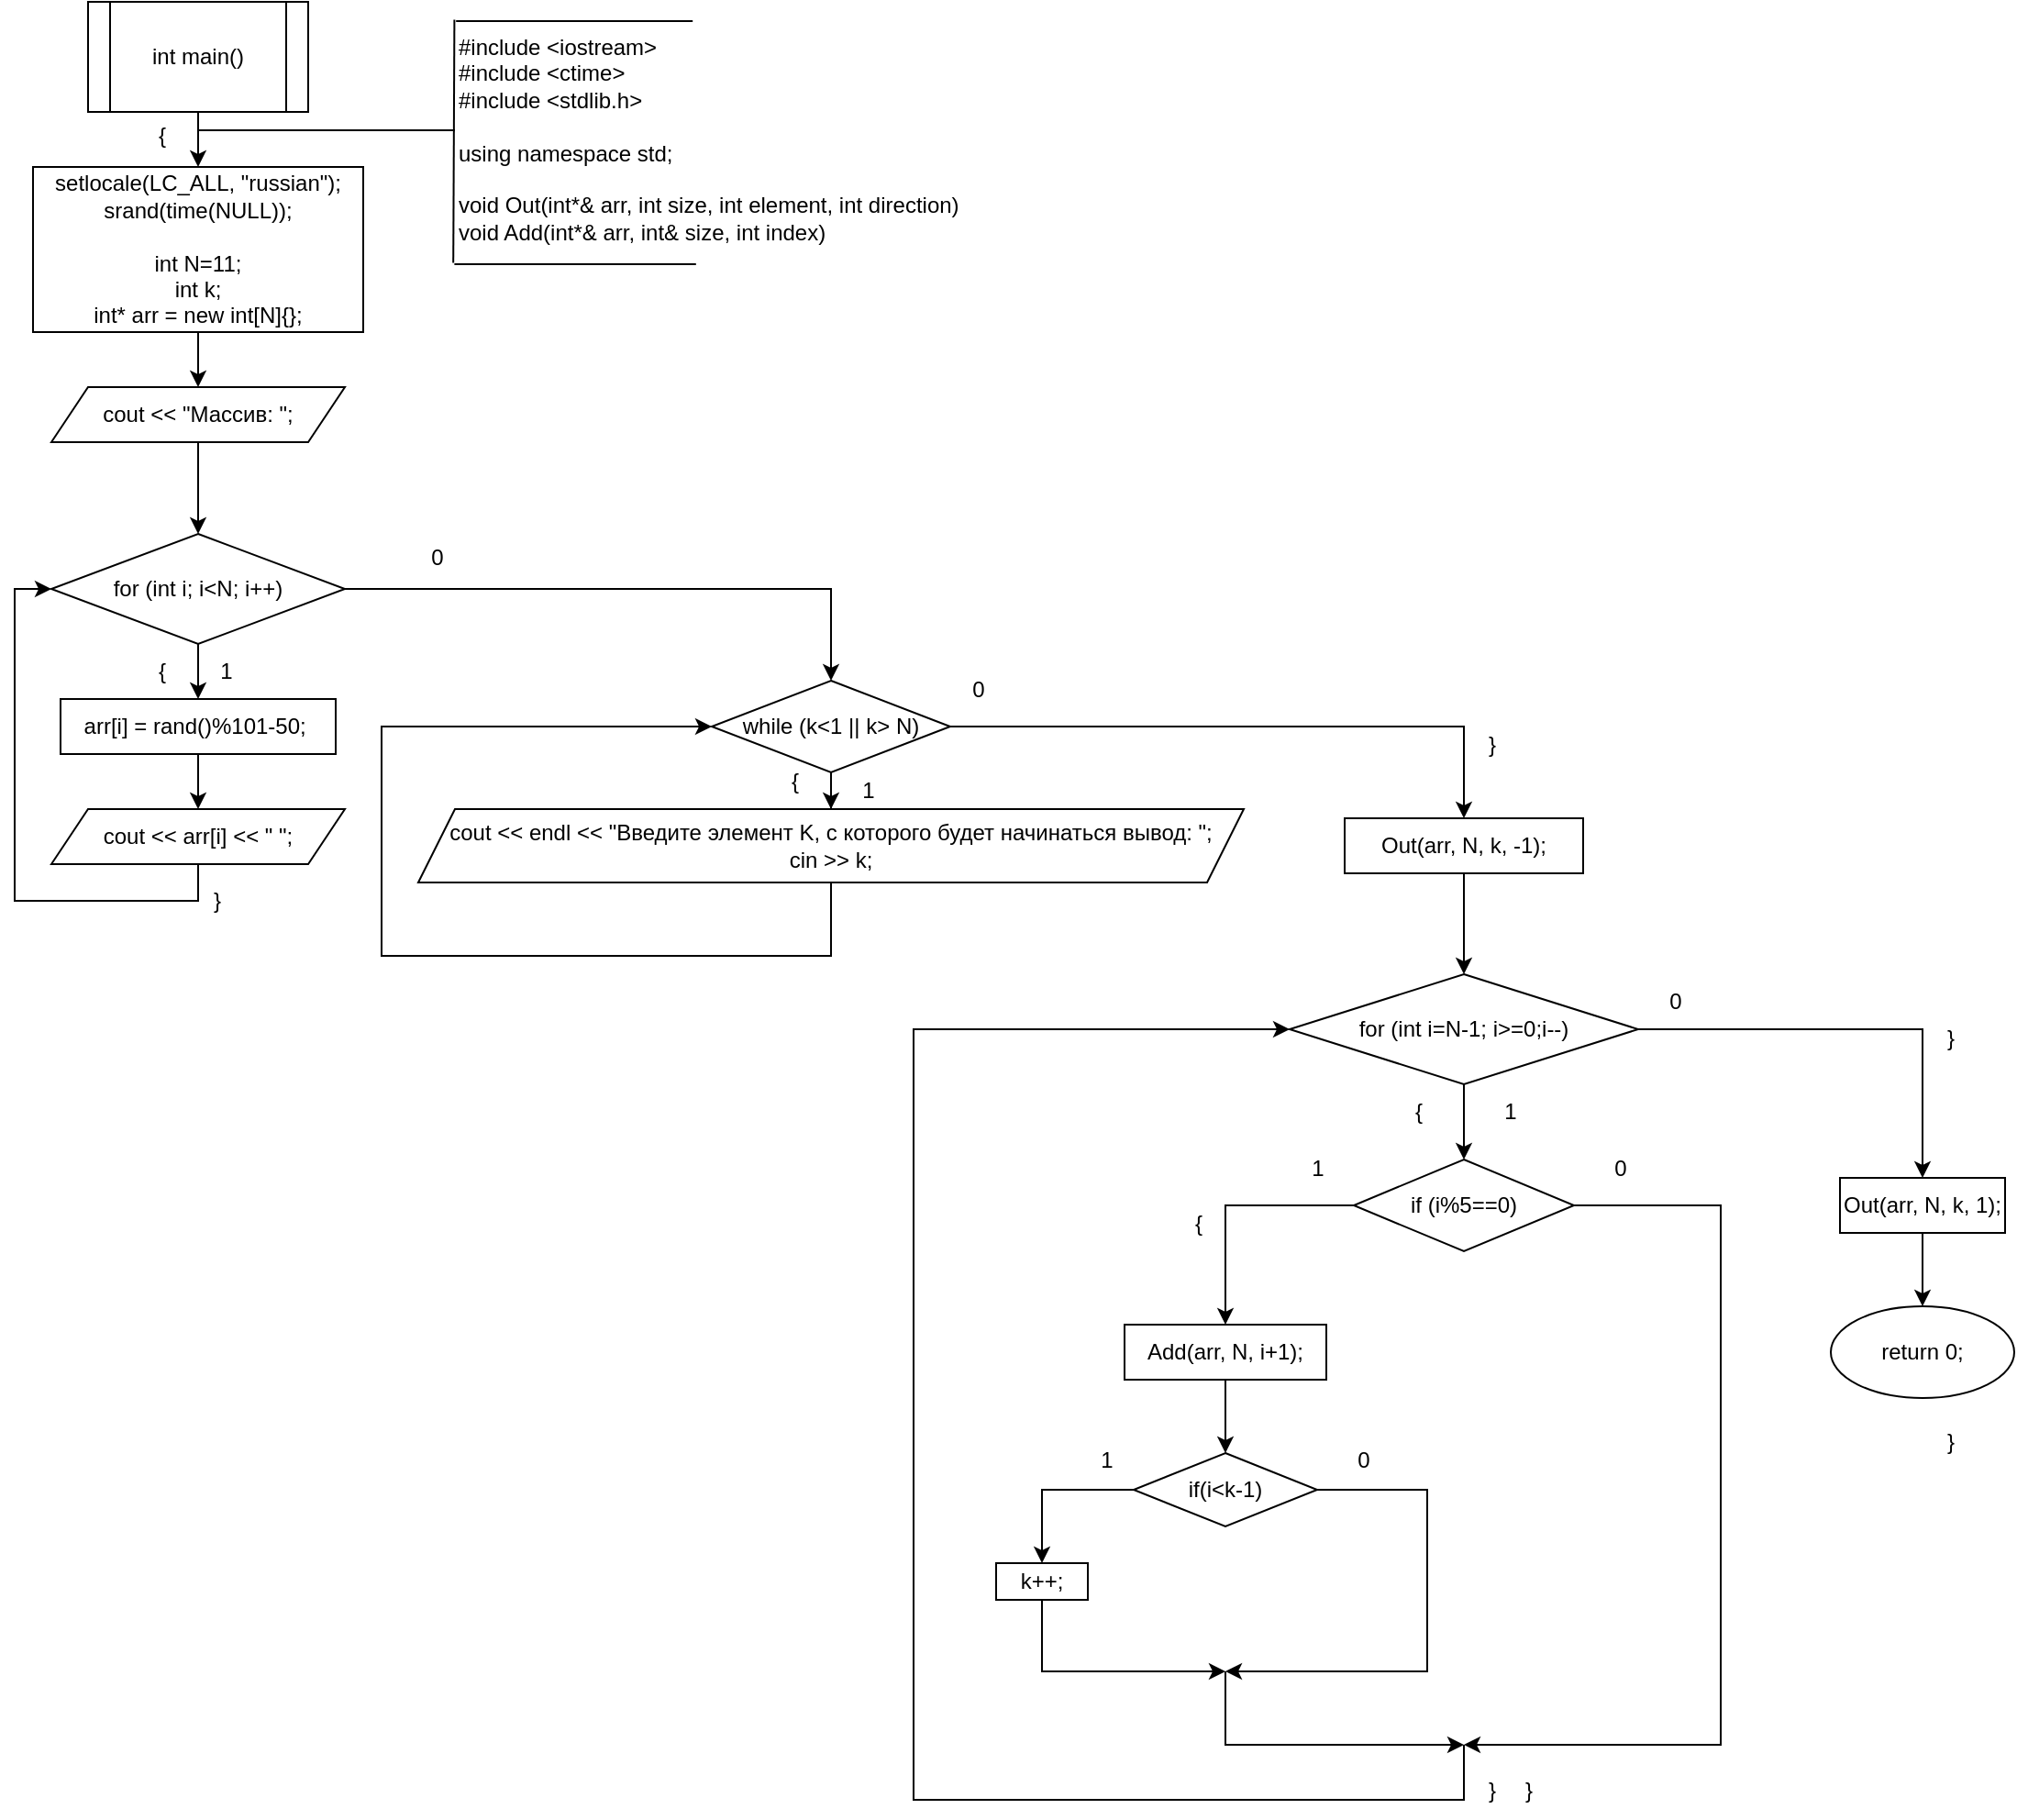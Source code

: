 <mxfile version="26.1.0" pages="3">
  <diagram name="Страница — 1" id="7SsG0ymOeD3le_J5JjgD">
    <mxGraphModel dx="794" dy="1148" grid="1" gridSize="10" guides="1" tooltips="1" connect="1" arrows="1" fold="1" page="1" pageScale="1" pageWidth="827" pageHeight="1169" math="0" shadow="0">
      <root>
        <mxCell id="0" />
        <mxCell id="1" parent="0" />
        <mxCell id="g4MdQQsWwCCjeB5rSml4-1" value="#include &amp;lt;iostream&amp;gt; &lt;br&gt;#include &amp;lt;ctime&amp;gt; &lt;br&gt;#include &amp;lt;stdlib.h&amp;gt; &lt;br&gt;&lt;br&gt;&lt;div style=&quot;&quot;&gt;&lt;span style=&quot;background-color: transparent; color: light-dark(rgb(0, 0, 0), rgb(255, 255, 255));&quot;&gt;using namespace std;&lt;/span&gt;&lt;/div&gt;&lt;br&gt;void Out(int*&amp;amp; arr, int size, int element, int direction)&amp;nbsp;&lt;br&gt;void Add(int*&amp;amp; arr, int&amp;amp; size, int index)" style="text;html=1;align=left;verticalAlign=middle;resizable=0;points=[];autosize=1;strokeColor=none;fillColor=none;" parent="1" vertex="1">
          <mxGeometry x="580" y="510" width="300" height="130" as="geometry" />
        </mxCell>
        <mxCell id="g4MdQQsWwCCjeB5rSml4-19" style="edgeStyle=orthogonalEdgeStyle;rounded=0;orthogonalLoop=1;jettySize=auto;html=1;entryX=0.5;entryY=0;entryDx=0;entryDy=0;" parent="1" source="g4MdQQsWwCCjeB5rSml4-2" target="g4MdQQsWwCCjeB5rSml4-3" edge="1">
          <mxGeometry relative="1" as="geometry" />
        </mxCell>
        <mxCell id="g4MdQQsWwCCjeB5rSml4-2" value="int main()" style="shape=process;whiteSpace=wrap;html=1;backgroundOutline=1;" parent="1" vertex="1">
          <mxGeometry x="380" y="500" width="120" height="60" as="geometry" />
        </mxCell>
        <mxCell id="g4MdQQsWwCCjeB5rSml4-20" style="edgeStyle=orthogonalEdgeStyle;rounded=0;orthogonalLoop=1;jettySize=auto;html=1;" parent="1" source="g4MdQQsWwCCjeB5rSml4-3" target="g4MdQQsWwCCjeB5rSml4-4" edge="1">
          <mxGeometry relative="1" as="geometry" />
        </mxCell>
        <mxCell id="g4MdQQsWwCCjeB5rSml4-3" value="setlocale(LC_ALL, &quot;russian&quot;); srand(time(NULL)); &lt;br&gt;&lt;br&gt;int N=11;&lt;br&gt;int k; &lt;br&gt;int* arr = new int[N]{};" style="rounded=0;whiteSpace=wrap;html=1;" parent="1" vertex="1">
          <mxGeometry x="350" y="590" width="180" height="90" as="geometry" />
        </mxCell>
        <mxCell id="g4MdQQsWwCCjeB5rSml4-21" style="edgeStyle=orthogonalEdgeStyle;rounded=0;orthogonalLoop=1;jettySize=auto;html=1;entryX=0.5;entryY=0;entryDx=0;entryDy=0;" parent="1" source="g4MdQQsWwCCjeB5rSml4-4" target="g4MdQQsWwCCjeB5rSml4-5" edge="1">
          <mxGeometry relative="1" as="geometry" />
        </mxCell>
        <mxCell id="g4MdQQsWwCCjeB5rSml4-4" value="cout &amp;lt;&amp;lt; &quot;Массив: &quot;;" style="shape=parallelogram;perimeter=parallelogramPerimeter;whiteSpace=wrap;html=1;fixedSize=1;" parent="1" vertex="1">
          <mxGeometry x="360" y="710" width="160" height="30" as="geometry" />
        </mxCell>
        <mxCell id="g4MdQQsWwCCjeB5rSml4-22" style="edgeStyle=orthogonalEdgeStyle;rounded=0;orthogonalLoop=1;jettySize=auto;html=1;entryX=0.5;entryY=0;entryDx=0;entryDy=0;" parent="1" source="g4MdQQsWwCCjeB5rSml4-5" target="g4MdQQsWwCCjeB5rSml4-6" edge="1">
          <mxGeometry relative="1" as="geometry" />
        </mxCell>
        <mxCell id="g4MdQQsWwCCjeB5rSml4-28" style="edgeStyle=orthogonalEdgeStyle;rounded=0;orthogonalLoop=1;jettySize=auto;html=1;entryX=0.5;entryY=0;entryDx=0;entryDy=0;" parent="1" source="g4MdQQsWwCCjeB5rSml4-5" target="g4MdQQsWwCCjeB5rSml4-8" edge="1">
          <mxGeometry relative="1" as="geometry" />
        </mxCell>
        <mxCell id="g4MdQQsWwCCjeB5rSml4-5" value="for (int i; i&amp;lt;N; i++)" style="rhombus;whiteSpace=wrap;html=1;" parent="1" vertex="1">
          <mxGeometry x="360" y="790" width="160" height="60" as="geometry" />
        </mxCell>
        <mxCell id="g4MdQQsWwCCjeB5rSml4-23" style="edgeStyle=orthogonalEdgeStyle;rounded=0;orthogonalLoop=1;jettySize=auto;html=1;" parent="1" source="g4MdQQsWwCCjeB5rSml4-6" target="g4MdQQsWwCCjeB5rSml4-7" edge="1">
          <mxGeometry relative="1" as="geometry" />
        </mxCell>
        <mxCell id="g4MdQQsWwCCjeB5rSml4-6" value="arr[i] = rand()%101-50;&amp;nbsp;" style="rounded=0;whiteSpace=wrap;html=1;" parent="1" vertex="1">
          <mxGeometry x="365" y="880" width="150" height="30" as="geometry" />
        </mxCell>
        <mxCell id="g4MdQQsWwCCjeB5rSml4-25" style="edgeStyle=orthogonalEdgeStyle;rounded=0;orthogonalLoop=1;jettySize=auto;html=1;entryX=0;entryY=0.5;entryDx=0;entryDy=0;" parent="1" source="g4MdQQsWwCCjeB5rSml4-7" target="g4MdQQsWwCCjeB5rSml4-5" edge="1">
          <mxGeometry relative="1" as="geometry">
            <mxPoint x="380" y="1370" as="targetPoint" />
            <Array as="points">
              <mxPoint x="440" y="990" />
              <mxPoint x="340" y="990" />
              <mxPoint x="340" y="820" />
            </Array>
          </mxGeometry>
        </mxCell>
        <mxCell id="g4MdQQsWwCCjeB5rSml4-7" value="cout &amp;lt;&amp;lt; arr[i] &amp;lt;&amp;lt; &quot; &quot;;" style="shape=parallelogram;perimeter=parallelogramPerimeter;whiteSpace=wrap;html=1;fixedSize=1;" parent="1" vertex="1">
          <mxGeometry x="360" y="940" width="160" height="30" as="geometry" />
        </mxCell>
        <mxCell id="g4MdQQsWwCCjeB5rSml4-29" style="edgeStyle=orthogonalEdgeStyle;rounded=0;orthogonalLoop=1;jettySize=auto;html=1;entryX=0.5;entryY=0;entryDx=0;entryDy=0;" parent="1" source="g4MdQQsWwCCjeB5rSml4-8" target="g4MdQQsWwCCjeB5rSml4-9" edge="1">
          <mxGeometry relative="1" as="geometry" />
        </mxCell>
        <mxCell id="g4MdQQsWwCCjeB5rSml4-31" style="edgeStyle=orthogonalEdgeStyle;rounded=0;orthogonalLoop=1;jettySize=auto;html=1;entryX=0.5;entryY=0;entryDx=0;entryDy=0;" parent="1" source="g4MdQQsWwCCjeB5rSml4-8" target="g4MdQQsWwCCjeB5rSml4-10" edge="1">
          <mxGeometry relative="1" as="geometry" />
        </mxCell>
        <mxCell id="g4MdQQsWwCCjeB5rSml4-8" value="while (k&amp;lt;1 || k&amp;gt; N)" style="rhombus;whiteSpace=wrap;html=1;" parent="1" vertex="1">
          <mxGeometry x="720" y="870" width="130" height="50" as="geometry" />
        </mxCell>
        <mxCell id="g4MdQQsWwCCjeB5rSml4-30" style="edgeStyle=orthogonalEdgeStyle;rounded=0;orthogonalLoop=1;jettySize=auto;html=1;entryX=0;entryY=0.5;entryDx=0;entryDy=0;" parent="1" source="g4MdQQsWwCCjeB5rSml4-9" target="g4MdQQsWwCCjeB5rSml4-8" edge="1">
          <mxGeometry relative="1" as="geometry">
            <Array as="points">
              <mxPoint x="785" y="1020" />
              <mxPoint x="540" y="1020" />
              <mxPoint x="540" y="895" />
            </Array>
          </mxGeometry>
        </mxCell>
        <mxCell id="g4MdQQsWwCCjeB5rSml4-9" value="cout &amp;lt;&amp;lt; endl &amp;lt;&amp;lt; &quot;Введите элемент K, с которого будет начинаться вывод: &quot;; &lt;br&gt;cin &amp;gt;&amp;gt; k;" style="shape=parallelogram;perimeter=parallelogramPerimeter;whiteSpace=wrap;html=1;fixedSize=1;" parent="1" vertex="1">
          <mxGeometry x="560" y="940" width="450" height="40" as="geometry" />
        </mxCell>
        <mxCell id="g4MdQQsWwCCjeB5rSml4-32" style="edgeStyle=orthogonalEdgeStyle;rounded=0;orthogonalLoop=1;jettySize=auto;html=1;entryX=0.5;entryY=0;entryDx=0;entryDy=0;" parent="1" source="g4MdQQsWwCCjeB5rSml4-10" target="g4MdQQsWwCCjeB5rSml4-11" edge="1">
          <mxGeometry relative="1" as="geometry" />
        </mxCell>
        <mxCell id="g4MdQQsWwCCjeB5rSml4-10" value="Out(arr, N, k, -1);" style="rounded=0;whiteSpace=wrap;html=1;" parent="1" vertex="1">
          <mxGeometry x="1065" y="945" width="130" height="30" as="geometry" />
        </mxCell>
        <mxCell id="g4MdQQsWwCCjeB5rSml4-33" style="edgeStyle=orthogonalEdgeStyle;rounded=0;orthogonalLoop=1;jettySize=auto;html=1;entryX=0.5;entryY=0;entryDx=0;entryDy=0;" parent="1" source="g4MdQQsWwCCjeB5rSml4-11" target="g4MdQQsWwCCjeB5rSml4-12" edge="1">
          <mxGeometry relative="1" as="geometry" />
        </mxCell>
        <mxCell id="g4MdQQsWwCCjeB5rSml4-45" style="edgeStyle=orthogonalEdgeStyle;rounded=0;orthogonalLoop=1;jettySize=auto;html=1;entryX=0.5;entryY=0;entryDx=0;entryDy=0;" parent="1" source="g4MdQQsWwCCjeB5rSml4-11" target="g4MdQQsWwCCjeB5rSml4-16" edge="1">
          <mxGeometry relative="1" as="geometry" />
        </mxCell>
        <mxCell id="g4MdQQsWwCCjeB5rSml4-11" value="for (int i=N-1; i&gt;=0;i--)" style="rhombus;whiteSpace=wrap;html=1;" parent="1" vertex="1">
          <mxGeometry x="1035" y="1030" width="190" height="60" as="geometry" />
        </mxCell>
        <mxCell id="g4MdQQsWwCCjeB5rSml4-35" style="edgeStyle=orthogonalEdgeStyle;rounded=0;orthogonalLoop=1;jettySize=auto;html=1;entryX=0.5;entryY=0;entryDx=0;entryDy=0;" parent="1" source="g4MdQQsWwCCjeB5rSml4-12" target="g4MdQQsWwCCjeB5rSml4-13" edge="1">
          <mxGeometry relative="1" as="geometry" />
        </mxCell>
        <mxCell id="g4MdQQsWwCCjeB5rSml4-40" style="edgeStyle=orthogonalEdgeStyle;rounded=0;orthogonalLoop=1;jettySize=auto;html=1;" parent="1" source="g4MdQQsWwCCjeB5rSml4-12" edge="1">
          <mxGeometry relative="1" as="geometry">
            <mxPoint x="1130" y="1450" as="targetPoint" />
            <Array as="points">
              <mxPoint x="1270" y="1156" />
              <mxPoint x="1270" y="1450" />
            </Array>
          </mxGeometry>
        </mxCell>
        <mxCell id="g4MdQQsWwCCjeB5rSml4-12" value="if (i%5==0)" style="rhombus;whiteSpace=wrap;html=1;" parent="1" vertex="1">
          <mxGeometry x="1070" y="1131" width="120" height="50" as="geometry" />
        </mxCell>
        <mxCell id="g4MdQQsWwCCjeB5rSml4-36" style="edgeStyle=orthogonalEdgeStyle;rounded=0;orthogonalLoop=1;jettySize=auto;html=1;entryX=0.5;entryY=0;entryDx=0;entryDy=0;" parent="1" source="g4MdQQsWwCCjeB5rSml4-13" target="g4MdQQsWwCCjeB5rSml4-14" edge="1">
          <mxGeometry relative="1" as="geometry" />
        </mxCell>
        <mxCell id="g4MdQQsWwCCjeB5rSml4-13" value="Add(arr, N, i+1);" style="rounded=0;whiteSpace=wrap;html=1;" parent="1" vertex="1">
          <mxGeometry x="945" y="1221" width="110" height="30" as="geometry" />
        </mxCell>
        <mxCell id="g4MdQQsWwCCjeB5rSml4-37" style="edgeStyle=orthogonalEdgeStyle;rounded=0;orthogonalLoop=1;jettySize=auto;html=1;entryX=0.5;entryY=0;entryDx=0;entryDy=0;" parent="1" source="g4MdQQsWwCCjeB5rSml4-14" target="g4MdQQsWwCCjeB5rSml4-15" edge="1">
          <mxGeometry relative="1" as="geometry" />
        </mxCell>
        <mxCell id="g4MdQQsWwCCjeB5rSml4-39" style="edgeStyle=orthogonalEdgeStyle;rounded=0;orthogonalLoop=1;jettySize=auto;html=1;" parent="1" source="g4MdQQsWwCCjeB5rSml4-14" edge="1">
          <mxGeometry relative="1" as="geometry">
            <mxPoint x="1000" y="1410" as="targetPoint" />
            <Array as="points">
              <mxPoint x="1110" y="1311" />
              <mxPoint x="1110" y="1410" />
            </Array>
          </mxGeometry>
        </mxCell>
        <mxCell id="g4MdQQsWwCCjeB5rSml4-14" value="if(i&amp;lt;k-1)" style="rhombus;whiteSpace=wrap;html=1;" parent="1" vertex="1">
          <mxGeometry x="950" y="1291" width="100" height="40" as="geometry" />
        </mxCell>
        <mxCell id="g4MdQQsWwCCjeB5rSml4-38" style="edgeStyle=orthogonalEdgeStyle;rounded=0;orthogonalLoop=1;jettySize=auto;html=1;" parent="1" source="g4MdQQsWwCCjeB5rSml4-15" edge="1">
          <mxGeometry relative="1" as="geometry">
            <mxPoint x="1000" y="1410" as="targetPoint" />
            <Array as="points">
              <mxPoint x="900" y="1410" />
            </Array>
          </mxGeometry>
        </mxCell>
        <mxCell id="g4MdQQsWwCCjeB5rSml4-15" value="k++;" style="rounded=0;whiteSpace=wrap;html=1;" parent="1" vertex="1">
          <mxGeometry x="875" y="1351" width="50" height="20" as="geometry" />
        </mxCell>
        <mxCell id="g4MdQQsWwCCjeB5rSml4-46" style="edgeStyle=orthogonalEdgeStyle;rounded=0;orthogonalLoop=1;jettySize=auto;html=1;entryX=0.5;entryY=0;entryDx=0;entryDy=0;" parent="1" source="g4MdQQsWwCCjeB5rSml4-16" target="g4MdQQsWwCCjeB5rSml4-18" edge="1">
          <mxGeometry relative="1" as="geometry" />
        </mxCell>
        <mxCell id="g4MdQQsWwCCjeB5rSml4-16" value="Out(arr, N, k, 1);" style="rounded=0;whiteSpace=wrap;html=1;" parent="1" vertex="1">
          <mxGeometry x="1335" y="1141" width="90" height="30" as="geometry" />
        </mxCell>
        <mxCell id="g4MdQQsWwCCjeB5rSml4-18" value="return 0;" style="ellipse;whiteSpace=wrap;html=1;" parent="1" vertex="1">
          <mxGeometry x="1330" y="1211" width="100" height="50" as="geometry" />
        </mxCell>
        <mxCell id="g4MdQQsWwCCjeB5rSml4-42" value="" style="endArrow=classic;html=1;rounded=0;" parent="1" edge="1">
          <mxGeometry width="50" height="50" relative="1" as="geometry">
            <mxPoint x="1000" y="1410" as="sourcePoint" />
            <mxPoint x="1130" y="1450" as="targetPoint" />
            <Array as="points">
              <mxPoint x="1000" y="1450" />
              <mxPoint x="1070" y="1450" />
            </Array>
          </mxGeometry>
        </mxCell>
        <mxCell id="g4MdQQsWwCCjeB5rSml4-44" value="" style="endArrow=classic;html=1;rounded=0;entryX=0;entryY=0.5;entryDx=0;entryDy=0;" parent="1" target="g4MdQQsWwCCjeB5rSml4-11" edge="1">
          <mxGeometry width="50" height="50" relative="1" as="geometry">
            <mxPoint x="1130" y="1450" as="sourcePoint" />
            <mxPoint x="1030" y="1060" as="targetPoint" />
            <Array as="points">
              <mxPoint x="1130" y="1480" />
              <mxPoint x="830" y="1480" />
              <mxPoint x="830" y="1060" />
            </Array>
          </mxGeometry>
        </mxCell>
        <mxCell id="g4MdQQsWwCCjeB5rSml4-47" value="" style="endArrow=none;html=1;rounded=0;exitX=-0.003;exitY=1.017;exitDx=0;exitDy=0;exitPerimeter=0;entryX=-0.001;entryY=-0.002;entryDx=0;entryDy=0;entryPerimeter=0;" parent="1" source="g4MdQQsWwCCjeB5rSml4-1" target="g4MdQQsWwCCjeB5rSml4-1" edge="1">
          <mxGeometry width="50" height="50" relative="1" as="geometry">
            <mxPoint x="700" y="590" as="sourcePoint" />
            <mxPoint x="750" y="540" as="targetPoint" />
          </mxGeometry>
        </mxCell>
        <mxCell id="g4MdQQsWwCCjeB5rSml4-48" value="" style="endArrow=none;html=1;rounded=0;entryX=0.432;entryY=0.004;entryDx=0;entryDy=0;entryPerimeter=0;exitX=0.002;exitY=0.004;exitDx=0;exitDy=0;exitPerimeter=0;" parent="1" source="g4MdQQsWwCCjeB5rSml4-1" target="g4MdQQsWwCCjeB5rSml4-1" edge="1">
          <mxGeometry width="50" height="50" relative="1" as="geometry">
            <mxPoint x="650" y="571" as="sourcePoint" />
            <mxPoint x="750" y="540" as="targetPoint" />
          </mxGeometry>
        </mxCell>
        <mxCell id="g4MdQQsWwCCjeB5rSml4-49" value="" style="endArrow=none;html=1;rounded=0;entryX=0.438;entryY=1.023;entryDx=0;entryDy=0;entryPerimeter=0;exitX=-0.001;exitY=1.023;exitDx=0;exitDy=0;exitPerimeter=0;" parent="1" source="g4MdQQsWwCCjeB5rSml4-1" target="g4MdQQsWwCCjeB5rSml4-1" edge="1">
          <mxGeometry width="50" height="50" relative="1" as="geometry">
            <mxPoint x="700" y="690" as="sourcePoint" />
            <mxPoint x="832" y="690" as="targetPoint" />
          </mxGeometry>
        </mxCell>
        <mxCell id="g4MdQQsWwCCjeB5rSml4-50" value="" style="endArrow=none;html=1;rounded=0;" parent="1" edge="1">
          <mxGeometry width="50" height="50" relative="1" as="geometry">
            <mxPoint x="580" y="570" as="sourcePoint" />
            <mxPoint x="440" y="570" as="targetPoint" />
          </mxGeometry>
        </mxCell>
        <mxCell id="g4MdQQsWwCCjeB5rSml4-51" value="{" style="text;html=1;align=center;verticalAlign=middle;resizable=0;points=[];autosize=1;strokeColor=none;fillColor=none;" parent="1" vertex="1">
          <mxGeometry x="405" y="558" width="30" height="30" as="geometry" />
        </mxCell>
        <mxCell id="g4MdQQsWwCCjeB5rSml4-52" value="}" style="text;html=1;align=center;verticalAlign=middle;resizable=0;points=[];autosize=1;strokeColor=none;fillColor=none;" parent="1" vertex="1">
          <mxGeometry x="1380" y="1270" width="30" height="30" as="geometry" />
        </mxCell>
        <mxCell id="g4MdQQsWwCCjeB5rSml4-53" value="{" style="text;html=1;align=center;verticalAlign=middle;resizable=0;points=[];autosize=1;strokeColor=none;fillColor=none;" parent="1" vertex="1">
          <mxGeometry x="405" y="850" width="30" height="30" as="geometry" />
        </mxCell>
        <mxCell id="g4MdQQsWwCCjeB5rSml4-54" value="{" style="text;html=1;align=center;verticalAlign=middle;resizable=0;points=[];autosize=1;strokeColor=none;fillColor=none;" parent="1" vertex="1">
          <mxGeometry x="750" y="910" width="30" height="30" as="geometry" />
        </mxCell>
        <mxCell id="g4MdQQsWwCCjeB5rSml4-55" value="{" style="text;html=1;align=center;verticalAlign=middle;resizable=0;points=[];autosize=1;strokeColor=none;fillColor=none;" parent="1" vertex="1">
          <mxGeometry x="1090" y="1090" width="30" height="30" as="geometry" />
        </mxCell>
        <mxCell id="g4MdQQsWwCCjeB5rSml4-56" value="{" style="text;html=1;align=center;verticalAlign=middle;resizable=0;points=[];autosize=1;strokeColor=none;fillColor=none;" parent="1" vertex="1">
          <mxGeometry x="970" y="1151" width="30" height="30" as="geometry" />
        </mxCell>
        <mxCell id="g4MdQQsWwCCjeB5rSml4-57" value="}" style="text;html=1;align=center;verticalAlign=middle;resizable=0;points=[];autosize=1;strokeColor=none;fillColor=none;" parent="1" vertex="1">
          <mxGeometry x="1130" y="1460" width="30" height="30" as="geometry" />
        </mxCell>
        <mxCell id="g4MdQQsWwCCjeB5rSml4-58" value="}" style="text;html=1;align=center;verticalAlign=middle;resizable=0;points=[];autosize=1;strokeColor=none;fillColor=none;" parent="1" vertex="1">
          <mxGeometry x="1380" y="1050" width="30" height="30" as="geometry" />
        </mxCell>
        <mxCell id="g4MdQQsWwCCjeB5rSml4-59" value="}" style="text;html=1;align=center;verticalAlign=middle;resizable=0;points=[];autosize=1;strokeColor=none;fillColor=none;" parent="1" vertex="1">
          <mxGeometry x="1130" y="890" width="30" height="30" as="geometry" />
        </mxCell>
        <mxCell id="g4MdQQsWwCCjeB5rSml4-60" value="}" style="text;html=1;align=center;verticalAlign=middle;resizable=0;points=[];autosize=1;strokeColor=none;fillColor=none;" parent="1" vertex="1">
          <mxGeometry x="435" y="975" width="30" height="30" as="geometry" />
        </mxCell>
        <mxCell id="g4MdQQsWwCCjeB5rSml4-61" value="}" style="text;html=1;align=center;verticalAlign=middle;resizable=0;points=[];autosize=1;strokeColor=none;fillColor=none;" parent="1" vertex="1">
          <mxGeometry x="1150" y="1460" width="30" height="30" as="geometry" />
        </mxCell>
        <mxCell id="g4MdQQsWwCCjeB5rSml4-62" value="1" style="text;html=1;align=center;verticalAlign=middle;resizable=0;points=[];autosize=1;strokeColor=none;fillColor=none;" parent="1" vertex="1">
          <mxGeometry x="1140" y="1090" width="30" height="30" as="geometry" />
        </mxCell>
        <mxCell id="g4MdQQsWwCCjeB5rSml4-63" value="1" style="text;html=1;align=center;verticalAlign=middle;resizable=0;points=[];autosize=1;strokeColor=none;fillColor=none;" parent="1" vertex="1">
          <mxGeometry x="1035" y="1121" width="30" height="30" as="geometry" />
        </mxCell>
        <mxCell id="g4MdQQsWwCCjeB5rSml4-64" value="1" style="text;html=1;align=center;verticalAlign=middle;resizable=0;points=[];autosize=1;strokeColor=none;fillColor=none;" parent="1" vertex="1">
          <mxGeometry x="920" y="1280" width="30" height="30" as="geometry" />
        </mxCell>
        <mxCell id="g4MdQQsWwCCjeB5rSml4-65" value="1" style="text;html=1;align=center;verticalAlign=middle;resizable=0;points=[];autosize=1;strokeColor=none;fillColor=none;" parent="1" vertex="1">
          <mxGeometry x="790" y="915" width="30" height="30" as="geometry" />
        </mxCell>
        <mxCell id="g4MdQQsWwCCjeB5rSml4-66" value="1" style="text;html=1;align=center;verticalAlign=middle;resizable=0;points=[];autosize=1;strokeColor=none;fillColor=none;" parent="1" vertex="1">
          <mxGeometry x="440" y="850" width="30" height="30" as="geometry" />
        </mxCell>
        <mxCell id="g4MdQQsWwCCjeB5rSml4-67" value="0" style="text;html=1;align=center;verticalAlign=middle;resizable=0;points=[];autosize=1;strokeColor=none;fillColor=none;" parent="1" vertex="1">
          <mxGeometry x="555" y="788" width="30" height="30" as="geometry" />
        </mxCell>
        <mxCell id="g4MdQQsWwCCjeB5rSml4-68" value="0" style="text;html=1;align=center;verticalAlign=middle;resizable=0;points=[];autosize=1;strokeColor=none;fillColor=none;" parent="1" vertex="1">
          <mxGeometry x="850" y="860" width="30" height="30" as="geometry" />
        </mxCell>
        <mxCell id="g4MdQQsWwCCjeB5rSml4-69" value="0" style="text;html=1;align=center;verticalAlign=middle;resizable=0;points=[];autosize=1;strokeColor=none;fillColor=none;" parent="1" vertex="1">
          <mxGeometry x="1230" y="1030" width="30" height="30" as="geometry" />
        </mxCell>
        <mxCell id="g4MdQQsWwCCjeB5rSml4-70" value="0" style="text;html=1;align=center;verticalAlign=middle;resizable=0;points=[];autosize=1;strokeColor=none;fillColor=none;" parent="1" vertex="1">
          <mxGeometry x="1200" y="1121" width="30" height="30" as="geometry" />
        </mxCell>
        <mxCell id="g4MdQQsWwCCjeB5rSml4-71" value="0" style="text;html=1;align=center;verticalAlign=middle;resizable=0;points=[];autosize=1;strokeColor=none;fillColor=none;" parent="1" vertex="1">
          <mxGeometry x="1060" y="1280" width="30" height="30" as="geometry" />
        </mxCell>
      </root>
    </mxGraphModel>
  </diagram>
  <diagram id="0-x2fUHRnt19xgztSP9Q" name="Страница — 2">
    <mxGraphModel dx="794" dy="1148" grid="1" gridSize="10" guides="1" tooltips="1" connect="1" arrows="1" fold="1" page="1" pageScale="1" pageWidth="827" pageHeight="1169" math="0" shadow="0">
      <root>
        <mxCell id="0" />
        <mxCell id="1" parent="0" />
        <mxCell id="0eu3qz_Yr8Niottaak5U-5" value="" style="edgeStyle=orthogonalEdgeStyle;rounded=0;orthogonalLoop=1;jettySize=auto;html=1;" edge="1" parent="1" source="0eu3qz_Yr8Niottaak5U-1" target="0eu3qz_Yr8Niottaak5U-4">
          <mxGeometry relative="1" as="geometry" />
        </mxCell>
        <mxCell id="0eu3qz_Yr8Niottaak5U-1" value="void Add(int*&amp;amp; arr, int&amp;amp; size, int index)" style="shape=process;whiteSpace=wrap;html=1;backgroundOutline=1;" vertex="1" parent="1">
          <mxGeometry x="350" y="560" width="270" height="30" as="geometry" />
        </mxCell>
        <mxCell id="0eu3qz_Yr8Niottaak5U-7" value="" style="edgeStyle=orthogonalEdgeStyle;rounded=0;orthogonalLoop=1;jettySize=auto;html=1;" edge="1" parent="1" source="0eu3qz_Yr8Niottaak5U-4" target="0eu3qz_Yr8Niottaak5U-6">
          <mxGeometry relative="1" as="geometry" />
        </mxCell>
        <mxCell id="0eu3qz_Yr8Niottaak5U-4" value="int* newarr = new int[++size];" style="whiteSpace=wrap;html=1;" vertex="1" parent="1">
          <mxGeometry x="392.5" y="630" width="185" height="25" as="geometry" />
        </mxCell>
        <mxCell id="0eu3qz_Yr8Niottaak5U-9" value="" style="edgeStyle=orthogonalEdgeStyle;rounded=0;orthogonalLoop=1;jettySize=auto;html=1;" edge="1" parent="1" source="0eu3qz_Yr8Niottaak5U-6" target="0eu3qz_Yr8Niottaak5U-8">
          <mxGeometry relative="1" as="geometry" />
        </mxCell>
        <mxCell id="0eu3qz_Yr8Niottaak5U-6" value="for (int i = 0; i &amp;lt; size; i++)" style="rhombus;whiteSpace=wrap;html=1;" vertex="1" parent="1">
          <mxGeometry x="397.5" y="700" width="175" height="45" as="geometry" />
        </mxCell>
        <mxCell id="0eu3qz_Yr8Niottaak5U-15" value="" style="edgeStyle=orthogonalEdgeStyle;rounded=0;orthogonalLoop=1;jettySize=auto;html=1;" edge="1" parent="1" source="0eu3qz_Yr8Niottaak5U-8" target="0eu3qz_Yr8Niottaak5U-14">
          <mxGeometry relative="1" as="geometry" />
        </mxCell>
        <mxCell id="0eu3qz_Yr8Niottaak5U-19" value="" style="edgeStyle=orthogonalEdgeStyle;rounded=0;orthogonalLoop=1;jettySize=auto;html=1;" edge="1" parent="1" source="0eu3qz_Yr8Niottaak5U-8" target="0eu3qz_Yr8Niottaak5U-18">
          <mxGeometry relative="1" as="geometry" />
        </mxCell>
        <mxCell id="0eu3qz_Yr8Niottaak5U-8" value="if (i &amp;lt; index)" style="rhombus;whiteSpace=wrap;html=1;" vertex="1" parent="1">
          <mxGeometry x="437.5" y="800" width="95" height="45" as="geometry" />
        </mxCell>
        <mxCell id="0eu3qz_Yr8Niottaak5U-24" style="edgeStyle=orthogonalEdgeStyle;rounded=0;orthogonalLoop=1;jettySize=auto;html=1;entryX=0.5;entryY=0;entryDx=0;entryDy=0;" edge="1" parent="1" source="0eu3qz_Yr8Niottaak5U-10" target="0eu3qz_Yr8Niottaak5U-11">
          <mxGeometry relative="1" as="geometry" />
        </mxCell>
        <mxCell id="0eu3qz_Yr8Niottaak5U-10" value="ewarr[index] = 0; &lt;br&gt;delete[] arr; &lt;br&gt;arr = newarr; &lt;br&gt;newarr = nullptr;" style="rounded=0;whiteSpace=wrap;html=1;" vertex="1" parent="1">
          <mxGeometry x="421" y="968" width="139" height="80" as="geometry" />
        </mxCell>
        <mxCell id="0eu3qz_Yr8Niottaak5U-11" value="return;" style="ellipse;whiteSpace=wrap;html=1;" vertex="1" parent="1">
          <mxGeometry x="445.75" y="1089" width="89.5" height="41" as="geometry" />
        </mxCell>
        <mxCell id="0eu3qz_Yr8Niottaak5U-22" style="edgeStyle=orthogonalEdgeStyle;rounded=0;orthogonalLoop=1;jettySize=auto;html=1;" edge="1" parent="1" source="0eu3qz_Yr8Niottaak5U-14">
          <mxGeometry relative="1" as="geometry">
            <mxPoint x="490" y="930" as="targetPoint" />
            <Array as="points">
              <mxPoint x="377" y="930" />
              <mxPoint x="481" y="930" />
            </Array>
          </mxGeometry>
        </mxCell>
        <mxCell id="0eu3qz_Yr8Niottaak5U-14" value="newarr[i] = arr[i];" style="whiteSpace=wrap;html=1;" vertex="1" parent="1">
          <mxGeometry x="329" y="870" width="96" height="20" as="geometry" />
        </mxCell>
        <mxCell id="0eu3qz_Yr8Niottaak5U-21" style="edgeStyle=orthogonalEdgeStyle;rounded=0;orthogonalLoop=1;jettySize=auto;html=1;" edge="1" parent="1">
          <mxGeometry relative="1" as="geometry">
            <mxPoint x="490" y="930" as="targetPoint" />
            <mxPoint x="607.5" y="892.5" as="sourcePoint" />
            <Array as="points">
              <mxPoint x="600" y="893" />
              <mxPoint x="600" y="930" />
            </Array>
          </mxGeometry>
        </mxCell>
        <mxCell id="0eu3qz_Yr8Niottaak5U-18" value="newarr[i+1] = arr[i];" style="whiteSpace=wrap;html=1;" vertex="1" parent="1">
          <mxGeometry x="545" y="867.5" width="105" height="25" as="geometry" />
        </mxCell>
        <mxCell id="0eu3qz_Yr8Niottaak5U-23" value="" style="endArrow=classic;html=1;rounded=0;entryX=0.5;entryY=0;entryDx=0;entryDy=0;" edge="1" parent="1" target="0eu3qz_Yr8Niottaak5U-10">
          <mxGeometry width="50" height="50" relative="1" as="geometry">
            <mxPoint x="490" y="930" as="sourcePoint" />
            <mxPoint x="610" y="850" as="targetPoint" />
          </mxGeometry>
        </mxCell>
        <mxCell id="HHl1Tt7kBUcWrGi-hkv2-1" value="{" style="text;html=1;align=center;verticalAlign=middle;resizable=0;points=[];autosize=1;strokeColor=none;fillColor=none;" vertex="1" parent="1">
          <mxGeometry x="460" y="590" width="30" height="30" as="geometry" />
        </mxCell>
        <mxCell id="HHl1Tt7kBUcWrGi-hkv2-2" value="{" style="text;html=1;align=center;verticalAlign=middle;resizable=0;points=[];autosize=1;strokeColor=none;fillColor=none;" vertex="1" parent="1">
          <mxGeometry x="445.75" y="760" width="30" height="30" as="geometry" />
        </mxCell>
        <mxCell id="HHl1Tt7kBUcWrGi-hkv2-3" value="}" style="text;html=1;align=center;verticalAlign=middle;resizable=0;points=[];autosize=1;strokeColor=none;fillColor=none;" vertex="1" parent="1">
          <mxGeometry x="490" y="1130" width="30" height="30" as="geometry" />
        </mxCell>
        <mxCell id="HHl1Tt7kBUcWrGi-hkv2-4" value="}" style="text;html=1;align=center;verticalAlign=middle;resizable=0;points=[];autosize=1;strokeColor=none;fillColor=none;" vertex="1" parent="1">
          <mxGeometry x="490" y="930" width="30" height="30" as="geometry" />
        </mxCell>
        <mxCell id="HHl1Tt7kBUcWrGi-hkv2-5" value="1" style="text;html=1;align=center;verticalAlign=middle;resizable=0;points=[];autosize=1;strokeColor=none;fillColor=none;" vertex="1" parent="1">
          <mxGeometry x="385" y="788" width="30" height="30" as="geometry" />
        </mxCell>
        <mxCell id="HHl1Tt7kBUcWrGi-hkv2-6" value="0&lt;div&gt;&lt;br&gt;&lt;/div&gt;" style="text;html=1;align=center;verticalAlign=middle;resizable=0;points=[];autosize=1;strokeColor=none;fillColor=none;" vertex="1" parent="1">
          <mxGeometry x="545" y="793" width="30" height="40" as="geometry" />
        </mxCell>
      </root>
    </mxGraphModel>
  </diagram>
  <diagram id="MM2CPcXVvMb5IHgmN1Qs" name="Страница — 3">
    <mxGraphModel dx="794" dy="1148" grid="1" gridSize="10" guides="1" tooltips="1" connect="1" arrows="1" fold="1" page="1" pageScale="1" pageWidth="827" pageHeight="1169" math="0" shadow="0">
      <root>
        <mxCell id="0" />
        <mxCell id="1" parent="0" />
        <mxCell id="PkfQ-GFU2D7TRt9dal-S-2" value="" style="edgeStyle=orthogonalEdgeStyle;rounded=0;orthogonalLoop=1;jettySize=auto;html=1;" edge="1" parent="1" source="OlEWg4sDAg07vDbD__-E-1" target="PkfQ-GFU2D7TRt9dal-S-1">
          <mxGeometry relative="1" as="geometry" />
        </mxCell>
        <mxCell id="OlEWg4sDAg07vDbD__-E-1" value="void Out(int*&amp;amp; arr, int size, int element, int direction)" style="shape=process;whiteSpace=wrap;html=1;backgroundOutline=1;" vertex="1" parent="1">
          <mxGeometry x="270" y="565" width="370" height="20" as="geometry" />
        </mxCell>
        <mxCell id="cTM4XGNSAMlmWVpTbCpm-3" style="edgeStyle=orthogonalEdgeStyle;rounded=0;orthogonalLoop=1;jettySize=auto;html=1;entryX=0.5;entryY=0;entryDx=0;entryDy=0;" edge="1" parent="1" source="PkfQ-GFU2D7TRt9dal-S-1" target="cTM4XGNSAMlmWVpTbCpm-2">
          <mxGeometry relative="1" as="geometry" />
        </mxCell>
        <mxCell id="PkfQ-GFU2D7TRt9dal-S-1" value="bool end = false;" style="whiteSpace=wrap;html=1;" vertex="1" parent="1">
          <mxGeometry x="402.5" y="620" width="105" height="25" as="geometry" />
        </mxCell>
        <mxCell id="PkfQ-GFU2D7TRt9dal-S-10" value="" style="edgeStyle=orthogonalEdgeStyle;rounded=0;orthogonalLoop=1;jettySize=auto;html=1;" edge="1" parent="1" source="PkfQ-GFU2D7TRt9dal-S-3" target="PkfQ-GFU2D7TRt9dal-S-9">
          <mxGeometry relative="1" as="geometry" />
        </mxCell>
        <mxCell id="PkfQ-GFU2D7TRt9dal-S-16" style="edgeStyle=orthogonalEdgeStyle;rounded=0;orthogonalLoop=1;jettySize=auto;html=1;" edge="1" parent="1" source="PkfQ-GFU2D7TRt9dal-S-3">
          <mxGeometry relative="1" as="geometry">
            <mxPoint x="455" y="988" as="targetPoint" />
            <Array as="points">
              <mxPoint x="550" y="766" />
              <mxPoint x="550" y="988" />
            </Array>
          </mxGeometry>
        </mxCell>
        <mxCell id="PkfQ-GFU2D7TRt9dal-S-3" value="if (end)" style="rhombus;whiteSpace=wrap;html=1;" vertex="1" parent="1">
          <mxGeometry x="412.5" y="748" width="85" height="35" as="geometry" />
        </mxCell>
        <mxCell id="PkfQ-GFU2D7TRt9dal-S-12" value="" style="edgeStyle=orthogonalEdgeStyle;rounded=0;orthogonalLoop=1;jettySize=auto;html=1;" edge="1" parent="1" source="PkfQ-GFU2D7TRt9dal-S-9" target="PkfQ-GFU2D7TRt9dal-S-11">
          <mxGeometry relative="1" as="geometry">
            <Array as="points">
              <mxPoint x="253" y="833" />
            </Array>
          </mxGeometry>
        </mxCell>
        <mxCell id="PkfQ-GFU2D7TRt9dal-S-13" style="edgeStyle=orthogonalEdgeStyle;rounded=0;orthogonalLoop=1;jettySize=auto;html=1;" edge="1" parent="1" source="PkfQ-GFU2D7TRt9dal-S-9">
          <mxGeometry relative="1" as="geometry">
            <mxPoint x="346.25" y="958" as="targetPoint" />
            <Array as="points">
              <mxPoint x="430" y="833" />
              <mxPoint x="430" y="958" />
            </Array>
          </mxGeometry>
        </mxCell>
        <mxCell id="PkfQ-GFU2D7TRt9dal-S-9" value="if (i==element)" style="rhombus;whiteSpace=wrap;html=1;" vertex="1" parent="1">
          <mxGeometry x="290" y="808" width="112.5" height="50" as="geometry" />
        </mxCell>
        <mxCell id="PkfQ-GFU2D7TRt9dal-S-14" style="edgeStyle=orthogonalEdgeStyle;rounded=0;orthogonalLoop=1;jettySize=auto;html=1;" edge="1" parent="1" source="PkfQ-GFU2D7TRt9dal-S-11">
          <mxGeometry relative="1" as="geometry">
            <mxPoint x="350" y="958" as="targetPoint" />
            <Array as="points">
              <mxPoint x="253" y="958" />
            </Array>
          </mxGeometry>
        </mxCell>
        <mxCell id="PkfQ-GFU2D7TRt9dal-S-11" value="i=-1; &lt;br&gt;continue;" style="whiteSpace=wrap;html=1;" vertex="1" parent="1">
          <mxGeometry x="210" y="878" width="86.25" height="35" as="geometry" />
        </mxCell>
        <mxCell id="PkfQ-GFU2D7TRt9dal-S-15" value="" style="endArrow=classic;html=1;rounded=0;" edge="1" parent="1">
          <mxGeometry width="50" height="50" relative="1" as="geometry">
            <mxPoint x="350" y="958" as="sourcePoint" />
            <mxPoint x="460" y="988" as="targetPoint" />
            <Array as="points">
              <mxPoint x="350" y="988" />
            </Array>
          </mxGeometry>
        </mxCell>
        <mxCell id="PkfQ-GFU2D7TRt9dal-S-17" value="" style="endArrow=classic;html=1;rounded=0;" edge="1" parent="1">
          <mxGeometry width="50" height="50" relative="1" as="geometry">
            <mxPoint x="458" y="988" as="sourcePoint" />
            <mxPoint x="458" y="1028" as="targetPoint" />
          </mxGeometry>
        </mxCell>
        <mxCell id="PkfQ-GFU2D7TRt9dal-S-21" value="" style="edgeStyle=orthogonalEdgeStyle;rounded=0;orthogonalLoop=1;jettySize=auto;html=1;" edge="1" parent="1" source="PkfQ-GFU2D7TRt9dal-S-19" target="PkfQ-GFU2D7TRt9dal-S-20">
          <mxGeometry relative="1" as="geometry" />
        </mxCell>
        <mxCell id="PkfQ-GFU2D7TRt9dal-S-19" value="cout &lt;&lt; arr[i-1] &lt;&lt; &quot; &quot;;" style="shape=parallelogram;perimeter=parallelogramPerimeter;whiteSpace=wrap;html=1;fixedSize=1;" vertex="1" parent="1">
          <mxGeometry x="364" y="1028" width="190" height="30" as="geometry" />
        </mxCell>
        <mxCell id="PkfQ-GFU2D7TRt9dal-S-23" value="" style="edgeStyle=orthogonalEdgeStyle;rounded=0;orthogonalLoop=1;jettySize=auto;html=1;" edge="1" parent="1" source="PkfQ-GFU2D7TRt9dal-S-20" target="PkfQ-GFU2D7TRt9dal-S-22">
          <mxGeometry relative="1" as="geometry" />
        </mxCell>
        <mxCell id="cTM4XGNSAMlmWVpTbCpm-13" style="edgeStyle=orthogonalEdgeStyle;rounded=0;orthogonalLoop=1;jettySize=auto;html=1;" edge="1" parent="1" source="PkfQ-GFU2D7TRt9dal-S-20">
          <mxGeometry relative="1" as="geometry">
            <mxPoint x="459" y="1410" as="targetPoint" />
            <Array as="points">
              <mxPoint x="660" y="1121" />
              <mxPoint x="660" y="1410" />
            </Array>
          </mxGeometry>
        </mxCell>
        <mxCell id="PkfQ-GFU2D7TRt9dal-S-20" value="if (!(i+direction&amp;lt;=size&amp;amp;&amp;amp;i+direction&amp;gt;0))" style="rhombus;whiteSpace=wrap;html=1;" vertex="1" parent="1">
          <mxGeometry x="323.5" y="1088" width="271" height="65" as="geometry" />
        </mxCell>
        <mxCell id="PkfQ-GFU2D7TRt9dal-S-25" value="" style="edgeStyle=orthogonalEdgeStyle;rounded=0;orthogonalLoop=1;jettySize=auto;html=1;" edge="1" parent="1" source="PkfQ-GFU2D7TRt9dal-S-22" target="PkfQ-GFU2D7TRt9dal-S-24">
          <mxGeometry relative="1" as="geometry" />
        </mxCell>
        <mxCell id="PkfQ-GFU2D7TRt9dal-S-22" value="end = true;" style="whiteSpace=wrap;html=1;" vertex="1" parent="1">
          <mxGeometry x="228" y="1168" width="62" height="27.5" as="geometry" />
        </mxCell>
        <mxCell id="PkfQ-GFU2D7TRt9dal-S-27" value="" style="edgeStyle=orthogonalEdgeStyle;rounded=0;orthogonalLoop=1;jettySize=auto;html=1;" edge="1" parent="1" source="PkfQ-GFU2D7TRt9dal-S-24" target="PkfQ-GFU2D7TRt9dal-S-26">
          <mxGeometry relative="1" as="geometry" />
        </mxCell>
        <mxCell id="PkfQ-GFU2D7TRt9dal-S-30" value="" style="edgeStyle=orthogonalEdgeStyle;rounded=0;orthogonalLoop=1;jettySize=auto;html=1;" edge="1" parent="1" source="PkfQ-GFU2D7TRt9dal-S-24" target="PkfQ-GFU2D7TRt9dal-S-29">
          <mxGeometry relative="1" as="geometry" />
        </mxCell>
        <mxCell id="PkfQ-GFU2D7TRt9dal-S-24" value="if (!(i+direction))" style="rhombus;whiteSpace=wrap;html=1;" vertex="1" parent="1">
          <mxGeometry x="193.5" y="1237" width="131" height="48.75" as="geometry" />
        </mxCell>
        <mxCell id="PkfQ-GFU2D7TRt9dal-S-31" style="edgeStyle=orthogonalEdgeStyle;rounded=0;orthogonalLoop=1;jettySize=auto;html=1;" edge="1" parent="1" source="PkfQ-GFU2D7TRt9dal-S-26">
          <mxGeometry relative="1" as="geometry">
            <mxPoint x="260" y="1368" as="targetPoint" />
            <Array as="points">
              <mxPoint x="154" y="1368" />
            </Array>
          </mxGeometry>
        </mxCell>
        <mxCell id="PkfQ-GFU2D7TRt9dal-S-26" value="i=size+1;" style="whiteSpace=wrap;html=1;" vertex="1" parent="1">
          <mxGeometry x="120" y="1318" width="68" height="26.63" as="geometry" />
        </mxCell>
        <mxCell id="PkfQ-GFU2D7TRt9dal-S-32" style="edgeStyle=orthogonalEdgeStyle;rounded=0;orthogonalLoop=1;jettySize=auto;html=1;" edge="1" parent="1" source="PkfQ-GFU2D7TRt9dal-S-29">
          <mxGeometry relative="1" as="geometry">
            <mxPoint x="260" y="1368" as="targetPoint" />
            <Array as="points">
              <mxPoint x="375" y="1368" />
            </Array>
          </mxGeometry>
        </mxCell>
        <mxCell id="PkfQ-GFU2D7TRt9dal-S-29" value="i=0;" style="whiteSpace=wrap;html=1;" vertex="1" parent="1">
          <mxGeometry x="350" y="1318" width="50" height="26.63" as="geometry" />
        </mxCell>
        <mxCell id="cTM4XGNSAMlmWVpTbCpm-4" style="edgeStyle=orthogonalEdgeStyle;rounded=0;orthogonalLoop=1;jettySize=auto;html=1;entryX=0.5;entryY=0;entryDx=0;entryDy=0;" edge="1" parent="1" source="cTM4XGNSAMlmWVpTbCpm-2" target="PkfQ-GFU2D7TRt9dal-S-3">
          <mxGeometry relative="1" as="geometry" />
        </mxCell>
        <mxCell id="cTM4XGNSAMlmWVpTbCpm-8" style="edgeStyle=orthogonalEdgeStyle;rounded=0;orthogonalLoop=1;jettySize=auto;html=1;entryX=0.5;entryY=0;entryDx=0;entryDy=0;" edge="1" parent="1" source="cTM4XGNSAMlmWVpTbCpm-2" target="cTM4XGNSAMlmWVpTbCpm-6">
          <mxGeometry relative="1" as="geometry" />
        </mxCell>
        <mxCell id="cTM4XGNSAMlmWVpTbCpm-2" value="for(int i=element;i&lt;=size&amp;&amp;i&gt;0;i=i+direction)" style="rhombus;whiteSpace=wrap;html=1;" vertex="1" parent="1">
          <mxGeometry x="290" y="670" width="330" height="50" as="geometry" />
        </mxCell>
        <mxCell id="cTM4XGNSAMlmWVpTbCpm-5" value="" style="endArrow=classic;html=1;rounded=0;entryX=0;entryY=0.5;entryDx=0;entryDy=0;" edge="1" parent="1" target="cTM4XGNSAMlmWVpTbCpm-2">
          <mxGeometry width="50" height="50" relative="1" as="geometry">
            <mxPoint x="460" y="1420" as="sourcePoint" />
            <mxPoint x="410" y="1040" as="targetPoint" />
            <Array as="points">
              <mxPoint x="460" y="1410" />
              <mxPoint x="460" y="1430" />
              <mxPoint x="260" y="1430" />
              <mxPoint x="100" y="1430" />
              <mxPoint x="100" y="1370" />
              <mxPoint x="100" y="695" />
            </Array>
          </mxGeometry>
        </mxCell>
        <mxCell id="cTM4XGNSAMlmWVpTbCpm-9" style="edgeStyle=orthogonalEdgeStyle;rounded=0;orthogonalLoop=1;jettySize=auto;html=1;entryX=0.5;entryY=0;entryDx=0;entryDy=0;" edge="1" parent="1" source="cTM4XGNSAMlmWVpTbCpm-6" target="cTM4XGNSAMlmWVpTbCpm-7">
          <mxGeometry relative="1" as="geometry" />
        </mxCell>
        <mxCell id="cTM4XGNSAMlmWVpTbCpm-6" value="cout &amp;lt;&amp;lt; endl;" style="shape=parallelogram;perimeter=parallelogramPerimeter;whiteSpace=wrap;html=1;fixedSize=1;" vertex="1" parent="1">
          <mxGeometry x="680" y="755.5" width="130" height="20" as="geometry" />
        </mxCell>
        <mxCell id="cTM4XGNSAMlmWVpTbCpm-7" value="return;" style="ellipse;whiteSpace=wrap;html=1;" vertex="1" parent="1">
          <mxGeometry x="700" y="808" width="90" height="50" as="geometry" />
        </mxCell>
        <mxCell id="cTM4XGNSAMlmWVpTbCpm-10" value="{" style="text;html=1;align=center;verticalAlign=middle;resizable=0;points=[];autosize=1;strokeColor=none;fillColor=none;" vertex="1" parent="1">
          <mxGeometry x="412.5" y="718" width="30" height="30" as="geometry" />
        </mxCell>
        <mxCell id="cTM4XGNSAMlmWVpTbCpm-11" value="{" style="text;html=1;align=center;verticalAlign=middle;resizable=0;points=[];autosize=1;strokeColor=none;fillColor=none;" vertex="1" parent="1">
          <mxGeometry x="220" y="828" width="30" height="30" as="geometry" />
        </mxCell>
        <mxCell id="cTM4XGNSAMlmWVpTbCpm-12" value="{" style="text;html=1;align=center;verticalAlign=middle;resizable=0;points=[];autosize=1;strokeColor=none;fillColor=none;" vertex="1" parent="1">
          <mxGeometry x="228" y="1120" width="30" height="30" as="geometry" />
        </mxCell>
        <mxCell id="cTM4XGNSAMlmWVpTbCpm-14" value="" style="endArrow=classic;html=1;rounded=0;" edge="1" parent="1">
          <mxGeometry width="50" height="50" relative="1" as="geometry">
            <mxPoint x="260" y="1370" as="sourcePoint" />
            <mxPoint x="460" y="1410" as="targetPoint" />
            <Array as="points">
              <mxPoint x="260" y="1410" />
            </Array>
          </mxGeometry>
        </mxCell>
        <mxCell id="cTM4XGNSAMlmWVpTbCpm-15" value="1" style="text;html=1;align=center;verticalAlign=middle;resizable=0;points=[];autosize=1;strokeColor=none;fillColor=none;" vertex="1" parent="1">
          <mxGeometry x="295" y="1078" width="30" height="30" as="geometry" />
        </mxCell>
        <mxCell id="cTM4XGNSAMlmWVpTbCpm-16" value="1" style="text;html=1;align=center;verticalAlign=middle;resizable=0;points=[];autosize=1;strokeColor=none;fillColor=none;" vertex="1" parent="1">
          <mxGeometry x="163.5" y="1230" width="30" height="30" as="geometry" />
        </mxCell>
        <mxCell id="cTM4XGNSAMlmWVpTbCpm-17" value="1" style="text;html=1;align=center;verticalAlign=middle;resizable=0;points=[];autosize=1;strokeColor=none;fillColor=none;" vertex="1" parent="1">
          <mxGeometry x="258" y="798" width="30" height="30" as="geometry" />
        </mxCell>
        <mxCell id="cTM4XGNSAMlmWVpTbCpm-18" value="1" style="text;html=1;align=center;verticalAlign=middle;resizable=0;points=[];autosize=1;strokeColor=none;fillColor=none;" vertex="1" parent="1">
          <mxGeometry x="360" y="740" width="30" height="30" as="geometry" />
        </mxCell>
        <mxCell id="cTM4XGNSAMlmWVpTbCpm-19" value="0" style="text;html=1;align=center;verticalAlign=middle;resizable=0;points=[];autosize=1;strokeColor=none;fillColor=none;" vertex="1" parent="1">
          <mxGeometry x="507.5" y="740" width="30" height="30" as="geometry" />
        </mxCell>
        <mxCell id="cTM4XGNSAMlmWVpTbCpm-20" value="0" style="text;html=1;align=center;verticalAlign=middle;resizable=0;points=[];autosize=1;strokeColor=none;fillColor=none;" vertex="1" parent="1">
          <mxGeometry x="640" y="670" width="30" height="30" as="geometry" />
        </mxCell>
        <mxCell id="cTM4XGNSAMlmWVpTbCpm-21" value="0" style="text;html=1;align=center;verticalAlign=middle;resizable=0;points=[];autosize=1;strokeColor=none;fillColor=none;" vertex="1" parent="1">
          <mxGeometry x="323.5" y="1230" width="30" height="30" as="geometry" />
        </mxCell>
        <mxCell id="cTM4XGNSAMlmWVpTbCpm-22" value="0" style="text;html=1;align=center;verticalAlign=middle;resizable=0;points=[];autosize=1;strokeColor=none;fillColor=none;" vertex="1" parent="1">
          <mxGeometry x="600" y="1078" width="30" height="30" as="geometry" />
        </mxCell>
        <mxCell id="cTM4XGNSAMlmWVpTbCpm-23" value="1" style="text;html=1;align=center;verticalAlign=middle;resizable=0;points=[];autosize=1;strokeColor=none;fillColor=none;" vertex="1" parent="1">
          <mxGeometry x="460" y="720" width="30" height="30" as="geometry" />
        </mxCell>
        <mxCell id="cTM4XGNSAMlmWVpTbCpm-24" value="}" style="text;html=1;align=center;verticalAlign=middle;resizable=0;points=[];autosize=1;strokeColor=none;fillColor=none;" vertex="1" parent="1">
          <mxGeometry x="745" y="868" width="30" height="30" as="geometry" />
        </mxCell>
        <mxCell id="cTM4XGNSAMlmWVpTbCpm-25" value="}" style="text;html=1;align=center;verticalAlign=middle;resizable=0;points=[];autosize=1;strokeColor=none;fillColor=none;" vertex="1" parent="1">
          <mxGeometry x="460" y="1410" width="30" height="30" as="geometry" />
        </mxCell>
        <mxCell id="cTM4XGNSAMlmWVpTbCpm-26" value="}" style="text;html=1;align=center;verticalAlign=middle;resizable=0;points=[];autosize=1;strokeColor=none;fillColor=none;" vertex="1" parent="1">
          <mxGeometry x="258" y="1370" width="30" height="30" as="geometry" />
        </mxCell>
        <mxCell id="cTM4XGNSAMlmWVpTbCpm-27" value="}" style="text;html=1;align=center;verticalAlign=middle;resizable=0;points=[];autosize=1;strokeColor=none;fillColor=none;" vertex="1" parent="1">
          <mxGeometry x="350" y="960" width="30" height="30" as="geometry" />
        </mxCell>
        <mxCell id="cTM4XGNSAMlmWVpTbCpm-28" value="}" style="text;html=1;align=center;verticalAlign=middle;resizable=0;points=[];autosize=1;strokeColor=none;fillColor=none;" vertex="1" parent="1">
          <mxGeometry x="460" y="990" width="30" height="30" as="geometry" />
        </mxCell>
        <mxCell id="cTM4XGNSAMlmWVpTbCpm-29" value="}" style="text;html=1;align=center;verticalAlign=middle;resizable=0;points=[];autosize=1;strokeColor=none;fillColor=none;" vertex="1" parent="1">
          <mxGeometry x="745" y="700" width="30" height="30" as="geometry" />
        </mxCell>
        <mxCell id="cTM4XGNSAMlmWVpTbCpm-30" value="{" style="text;html=1;align=center;verticalAlign=middle;resizable=0;points=[];autosize=1;strokeColor=none;fillColor=none;" vertex="1" parent="1">
          <mxGeometry x="422.5" y="585" width="30" height="30" as="geometry" />
        </mxCell>
      </root>
    </mxGraphModel>
  </diagram>
</mxfile>
